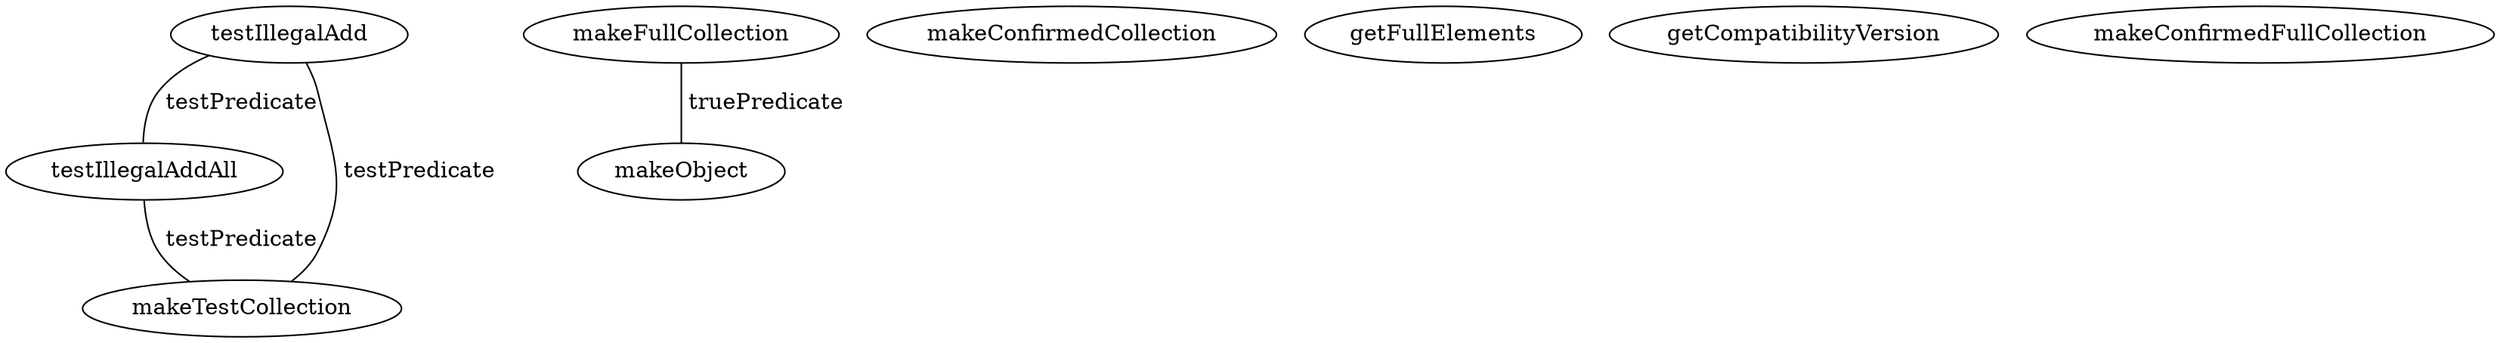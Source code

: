 digraph G {
testIllegalAdd;
makeFullCollection;
makeObject;
makeConfirmedCollection;
getFullElements;
getCompatibilityVersion;
testIllegalAddAll;
makeConfirmedFullCollection;
makeTestCollection;
testIllegalAdd -> testIllegalAddAll [label=" testPredicate", dir=none];
testIllegalAdd -> makeTestCollection [label=" testPredicate", dir=none];
makeFullCollection -> makeObject [label=" truePredicate", dir=none];
testIllegalAddAll -> makeTestCollection [label=" testPredicate", dir=none];
}